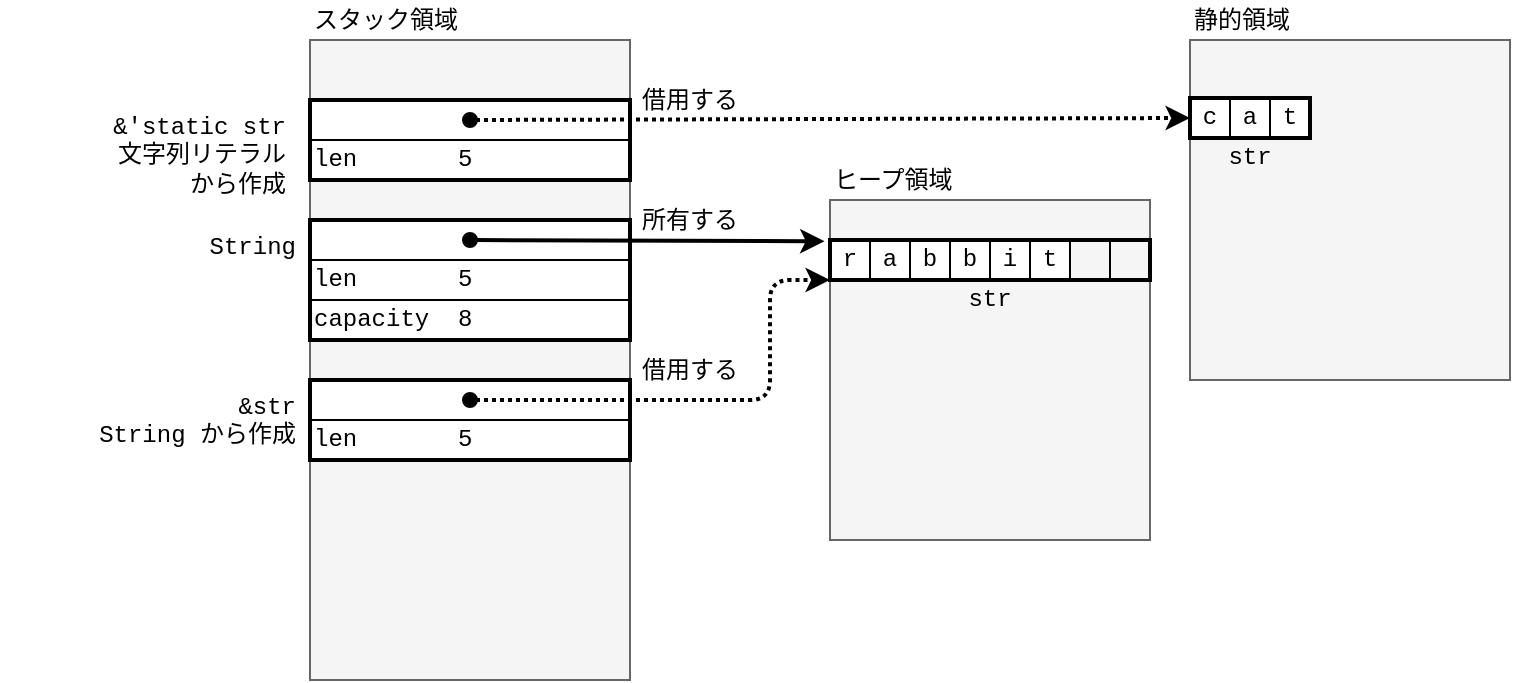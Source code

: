 <mxfile version="14.6.5" type="device"><diagram id="uDB-nxu_YsQQ1em7jrMV" name="ページ1"><mxGraphModel dx="726" dy="616" grid="1" gridSize="10" guides="1" tooltips="1" connect="1" arrows="1" fold="1" page="1" pageScale="1" pageWidth="1169" pageHeight="827" math="0" shadow="0"><root><mxCell id="0"/><mxCell id="1" parent="0"/><mxCell id="whwNFZal_CgKQ0Ixzvkz-1" value="スタック領域" style="text;html=1;strokeColor=none;fillColor=none;align=left;verticalAlign=middle;whiteSpace=wrap;rounded=0;" vertex="1" parent="1"><mxGeometry x="190" y="60" width="120" height="20" as="geometry"/></mxCell><mxCell id="whwNFZal_CgKQ0Ixzvkz-3" value="ヒープ領域" style="text;html=1;strokeColor=none;fillColor=none;align=left;verticalAlign=middle;whiteSpace=wrap;rounded=0;" vertex="1" parent="1"><mxGeometry x="450" y="140" width="120" height="20" as="geometry"/></mxCell><mxCell id="whwNFZal_CgKQ0Ixzvkz-4" value="" style="rounded=0;whiteSpace=wrap;html=1;align=left;fillColor=#f5f5f5;strokeColor=#666666;fontColor=#333333;" vertex="1" parent="1"><mxGeometry x="190" y="80" width="160" height="320" as="geometry"/></mxCell><mxCell id="whwNFZal_CgKQ0Ixzvkz-5" value="" style="rounded=0;whiteSpace=wrap;html=1;align=left;fillColor=#f5f5f5;strokeColor=#666666;fontColor=#333333;" vertex="1" parent="1"><mxGeometry x="450" y="160" width="160" height="170" as="geometry"/></mxCell><mxCell id="whwNFZal_CgKQ0Ixzvkz-22" value="&amp;amp;'static str&lt;br&gt;文字列リテラル&lt;br&gt;から作成" style="text;html=1;strokeColor=none;fillColor=none;align=right;verticalAlign=top;whiteSpace=wrap;rounded=0;fontFamily=Courier New;" vertex="1" parent="1"><mxGeometry x="40" y="110" width="140" height="40" as="geometry"/></mxCell><mxCell id="whwNFZal_CgKQ0Ixzvkz-64" value="" style="rounded=0;whiteSpace=wrap;html=1;fontFamily=Helvetica;strokeWidth=1;align=right;" vertex="1" parent="1"><mxGeometry x="190" y="170" width="160" height="20" as="geometry"/></mxCell><mxCell id="whwNFZal_CgKQ0Ixzvkz-65" value="len&amp;nbsp; &amp;nbsp; &amp;nbsp; &amp;nbsp;5" style="rounded=0;whiteSpace=wrap;html=1;fontFamily=Courier New;strokeWidth=1;align=left;" vertex="1" parent="1"><mxGeometry x="190" y="190" width="160" height="20" as="geometry"/></mxCell><mxCell id="whwNFZal_CgKQ0Ixzvkz-66" value="capacity&amp;nbsp; 8" style="rounded=0;whiteSpace=wrap;html=1;fontFamily=Courier New;strokeWidth=1;align=left;" vertex="1" parent="1"><mxGeometry x="190" y="210" width="160" height="20" as="geometry"/></mxCell><mxCell id="whwNFZal_CgKQ0Ixzvkz-79" value="" style="rounded=0;whiteSpace=wrap;html=1;fontFamily=Courier New;strokeWidth=2;align=center;fillColor=none;" vertex="1" parent="1"><mxGeometry x="190" y="170" width="160" height="60" as="geometry"/></mxCell><mxCell id="whwNFZal_CgKQ0Ixzvkz-80" value="" style="rounded=0;whiteSpace=wrap;html=1;fontFamily=Courier New;strokeWidth=1;align=right;" vertex="1" parent="1"><mxGeometry x="190" y="110" width="160" height="20" as="geometry"/></mxCell><mxCell id="whwNFZal_CgKQ0Ixzvkz-81" value="len&amp;nbsp; &amp;nbsp; &amp;nbsp; &amp;nbsp;5" style="rounded=0;whiteSpace=wrap;html=1;fontFamily=Courier New;strokeWidth=1;align=left;" vertex="1" parent="1"><mxGeometry x="190" y="130" width="160" height="20" as="geometry"/></mxCell><mxCell id="whwNFZal_CgKQ0Ixzvkz-82" value="" style="rounded=0;whiteSpace=wrap;html=1;fontFamily=Courier New;strokeWidth=1;align=right;" vertex="1" parent="1"><mxGeometry x="190" y="250" width="160" height="20" as="geometry"/></mxCell><mxCell id="whwNFZal_CgKQ0Ixzvkz-83" value="len&amp;nbsp; &amp;nbsp; &amp;nbsp; &amp;nbsp;5" style="rounded=0;whiteSpace=wrap;html=1;fontFamily=Courier New;strokeWidth=1;align=left;" vertex="1" parent="1"><mxGeometry x="190" y="270" width="160" height="20" as="geometry"/></mxCell><mxCell id="whwNFZal_CgKQ0Ixzvkz-84" value="" style="rounded=0;whiteSpace=wrap;html=1;fontFamily=Courier New;strokeWidth=2;align=center;fillColor=none;" vertex="1" parent="1"><mxGeometry x="190" y="110" width="160" height="40" as="geometry"/></mxCell><mxCell id="whwNFZal_CgKQ0Ixzvkz-85" value="" style="rounded=0;whiteSpace=wrap;html=1;fontFamily=Courier New;strokeWidth=2;align=center;fillColor=none;" vertex="1" parent="1"><mxGeometry x="190" y="250" width="160" height="40" as="geometry"/></mxCell><mxCell id="whwNFZal_CgKQ0Ixzvkz-86" value="String" style="text;html=1;strokeColor=none;fillColor=none;align=right;verticalAlign=top;whiteSpace=wrap;rounded=0;fontFamily=Courier New;" vertex="1" parent="1"><mxGeometry x="35" y="170" width="150" height="30" as="geometry"/></mxCell><mxCell id="whwNFZal_CgKQ0Ixzvkz-87" value="&amp;amp;str&lt;br&gt;String から作成" style="text;html=1;strokeColor=none;fillColor=none;align=right;verticalAlign=top;whiteSpace=wrap;rounded=0;fontFamily=Courier New;" vertex="1" parent="1"><mxGeometry x="35" y="250" width="150" height="40" as="geometry"/></mxCell><mxCell id="whwNFZal_CgKQ0Ixzvkz-117" value="" style="endArrow=classic;html=1;fontFamily=Courier New;strokeWidth=2;startArrow=oval;startFill=1;entryX=0;entryY=0.5;entryDx=0;entryDy=0;dashed=1;dashPattern=1 1;" edge="1" parent="1" target="whwNFZal_CgKQ0Ixzvkz-141"><mxGeometry width="50" height="50" relative="1" as="geometry"><mxPoint x="270" y="120" as="sourcePoint"/><mxPoint x="620" y="121" as="targetPoint"/></mxGeometry></mxCell><mxCell id="whwNFZal_CgKQ0Ixzvkz-118" value="" style="endArrow=classic;html=1;fontFamily=Courier New;strokeWidth=2;entryX=-0.017;entryY=0.133;entryDx=0;entryDy=0;entryPerimeter=0;startArrow=oval;startFill=1;" edge="1" parent="1"><mxGeometry width="50" height="50" relative="1" as="geometry"><mxPoint x="270.0" y="180.0" as="sourcePoint"/><mxPoint x="447.28" y="180.64" as="targetPoint"/></mxGeometry></mxCell><mxCell id="whwNFZal_CgKQ0Ixzvkz-119" value="" style="endArrow=classic;html=1;fontFamily=Courier New;strokeWidth=2;startArrow=oval;startFill=1;dashed=1;dashPattern=1 1;entryX=0;entryY=1;entryDx=0;entryDy=0;" edge="1" parent="1" target="whwNFZal_CgKQ0Ixzvkz-135"><mxGeometry width="50" height="50" relative="1" as="geometry"><mxPoint x="270" y="260" as="sourcePoint"/><mxPoint x="449.04" y="121.52" as="targetPoint"/><Array as="points"><mxPoint x="420" y="260"/><mxPoint x="420" y="200"/></Array></mxGeometry></mxCell><mxCell id="whwNFZal_CgKQ0Ixzvkz-121" value="所有する" style="text;html=1;strokeColor=none;fillColor=none;align=center;verticalAlign=middle;whiteSpace=wrap;rounded=0;fontFamily=Helvetica;" vertex="1" parent="1"><mxGeometry x="350" y="160" width="60" height="20" as="geometry"/></mxCell><mxCell id="whwNFZal_CgKQ0Ixzvkz-122" value="借用する" style="text;html=1;strokeColor=none;fillColor=none;align=center;verticalAlign=middle;whiteSpace=wrap;rounded=0;fontFamily=Helvetica;" vertex="1" parent="1"><mxGeometry x="350" y="235" width="60" height="20" as="geometry"/></mxCell><mxCell id="whwNFZal_CgKQ0Ixzvkz-125" value="" style="rounded=0;whiteSpace=wrap;html=1;align=left;fillColor=#f5f5f5;strokeColor=#666666;fontColor=#333333;" vertex="1" parent="1"><mxGeometry x="630" y="80" width="160" height="170" as="geometry"/></mxCell><mxCell id="whwNFZal_CgKQ0Ixzvkz-127" value="r" style="rounded=0;whiteSpace=wrap;html=1;fontFamily=Courier New;strokeWidth=1;align=center;" vertex="1" parent="1"><mxGeometry x="450" y="180" width="20" height="20" as="geometry"/></mxCell><mxCell id="whwNFZal_CgKQ0Ixzvkz-128" value="a" style="rounded=0;whiteSpace=wrap;html=1;fontFamily=Courier New;strokeWidth=1;align=center;" vertex="1" parent="1"><mxGeometry x="470" y="180" width="20" height="20" as="geometry"/></mxCell><mxCell id="whwNFZal_CgKQ0Ixzvkz-129" value="b" style="rounded=0;whiteSpace=wrap;html=1;fontFamily=Courier New;strokeWidth=1;align=center;" vertex="1" parent="1"><mxGeometry x="490" y="180" width="20" height="20" as="geometry"/></mxCell><mxCell id="whwNFZal_CgKQ0Ixzvkz-130" value="b" style="rounded=0;whiteSpace=wrap;html=1;fontFamily=Courier New;strokeWidth=1;align=center;" vertex="1" parent="1"><mxGeometry x="510" y="180" width="20" height="20" as="geometry"/></mxCell><mxCell id="whwNFZal_CgKQ0Ixzvkz-131" value="i" style="rounded=0;whiteSpace=wrap;html=1;fontFamily=Courier New;strokeWidth=1;align=center;" vertex="1" parent="1"><mxGeometry x="530" y="180" width="20" height="20" as="geometry"/></mxCell><mxCell id="whwNFZal_CgKQ0Ixzvkz-132" value="t" style="rounded=0;whiteSpace=wrap;html=1;fontFamily=Courier New;strokeWidth=1;align=center;" vertex="1" parent="1"><mxGeometry x="550" y="180" width="20" height="20" as="geometry"/></mxCell><mxCell id="whwNFZal_CgKQ0Ixzvkz-133" value="" style="rounded=0;whiteSpace=wrap;html=1;fontFamily=Courier New;strokeWidth=1;align=center;fillColor=none;" vertex="1" parent="1"><mxGeometry x="570" y="180" width="20" height="20" as="geometry"/></mxCell><mxCell id="whwNFZal_CgKQ0Ixzvkz-134" value="" style="rounded=0;whiteSpace=wrap;html=1;fontFamily=Courier New;strokeWidth=1;align=center;fillColor=none;" vertex="1" parent="1"><mxGeometry x="590" y="180" width="20" height="20" as="geometry"/></mxCell><mxCell id="whwNFZal_CgKQ0Ixzvkz-135" value="" style="rounded=0;whiteSpace=wrap;html=1;fontFamily=Courier New;strokeWidth=2;align=center;fillColor=none;" vertex="1" parent="1"><mxGeometry x="450" y="180" width="160" height="20" as="geometry"/></mxCell><mxCell id="whwNFZal_CgKQ0Ixzvkz-137" value="str" style="text;html=1;strokeColor=none;fillColor=none;align=center;verticalAlign=middle;whiteSpace=wrap;rounded=0;fontFamily=Courier New;" vertex="1" parent="1"><mxGeometry x="510" y="200" width="40" height="20" as="geometry"/></mxCell><mxCell id="whwNFZal_CgKQ0Ixzvkz-138" value="c" style="rounded=0;whiteSpace=wrap;html=1;fontFamily=Courier New;strokeWidth=1;align=center;" vertex="1" parent="1"><mxGeometry x="630" y="109" width="20" height="20" as="geometry"/></mxCell><mxCell id="whwNFZal_CgKQ0Ixzvkz-139" value="a" style="rounded=0;whiteSpace=wrap;html=1;fontFamily=Courier New;strokeWidth=1;align=center;" vertex="1" parent="1"><mxGeometry x="650" y="109" width="20" height="20" as="geometry"/></mxCell><mxCell id="whwNFZal_CgKQ0Ixzvkz-140" value="t" style="rounded=0;whiteSpace=wrap;html=1;fontFamily=Courier New;strokeWidth=1;align=center;" vertex="1" parent="1"><mxGeometry x="670" y="109" width="20" height="20" as="geometry"/></mxCell><mxCell id="whwNFZal_CgKQ0Ixzvkz-141" value="" style="rounded=0;whiteSpace=wrap;html=1;fontFamily=Courier New;strokeWidth=2;align=center;fillColor=none;" vertex="1" parent="1"><mxGeometry x="630" y="109" width="60" height="20" as="geometry"/></mxCell><mxCell id="whwNFZal_CgKQ0Ixzvkz-142" value="静的領域" style="text;html=1;strokeColor=none;fillColor=none;align=left;verticalAlign=middle;whiteSpace=wrap;rounded=0;" vertex="1" parent="1"><mxGeometry x="630" y="60" width="120" height="20" as="geometry"/></mxCell><mxCell id="whwNFZal_CgKQ0Ixzvkz-144" value="借用する" style="text;html=1;strokeColor=none;fillColor=none;align=center;verticalAlign=middle;whiteSpace=wrap;rounded=0;fontFamily=Helvetica;" vertex="1" parent="1"><mxGeometry x="350" y="100" width="60" height="20" as="geometry"/></mxCell><mxCell id="whwNFZal_CgKQ0Ixzvkz-146" value="str" style="text;html=1;strokeColor=none;fillColor=none;align=center;verticalAlign=middle;whiteSpace=wrap;rounded=0;fontFamily=Courier New;" vertex="1" parent="1"><mxGeometry x="640" y="129" width="40" height="20" as="geometry"/></mxCell></root></mxGraphModel></diagram></mxfile>